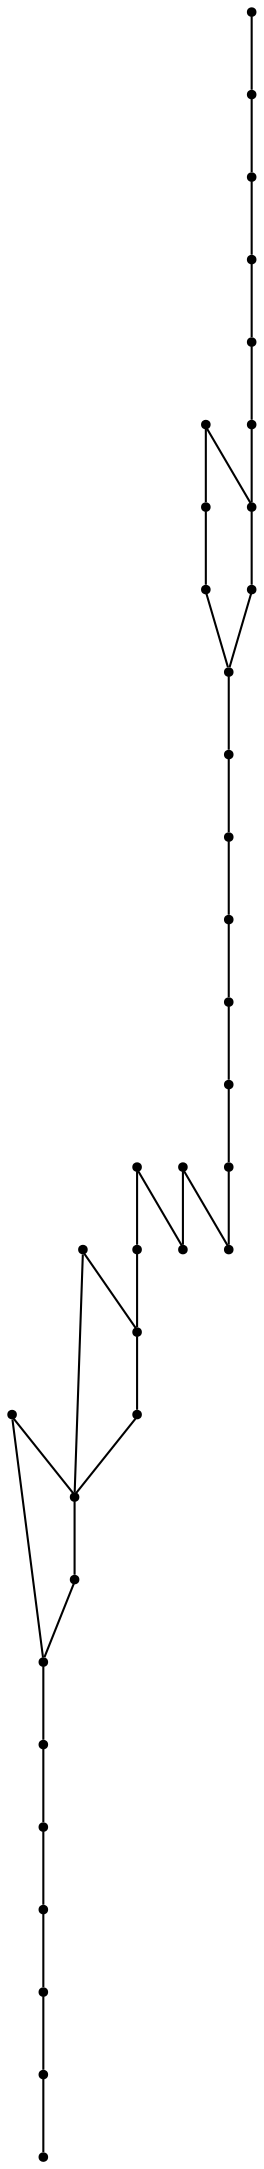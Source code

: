 graph {
  node [shape=point,comment="{\"directed\":false,\"doi\":\"10.4230/LIPIcs.GD.2024.32\",\"figure\":\"9 (2)\"}"]

  v0 [pos="1908.7083268695114,1072.3097003059422"]
  v1 [pos="1953.396589314244,938.2769369646471"]
  v2 [pos="1864.020064424779,938.2769369646471"]
  v3 [pos="1819.3315475968323,1072.3097003059422"]
  v4 [pos="1774.6435395353142,938.2769369646471"]
  v5 [pos="1752.2237293066278,1072.3849796797585"]
  v6 [pos="1707.5354668618957,938.3522163384634"]
  v7 [pos="1707.5354668618957,1072.3849796797585"]
  v8 [pos="1662.847204417163,1072.3849796797585"]
  v9 [pos="1618.1589419724307,938.3522163384634"]
  v10 [pos="1573.4706795276982,1072.3849796797585"]
  v11 [pos="1528.7824170829658,1072.3849796797585"]
  v12 [pos="1528.7068652682528,938.4276228733843"]
  v13 [pos="1484.0939002550188,1072.3849796797585"]
  v14 [pos="1405.8893773809336,938.3522163384634"]
  v15 [pos="1383.5453733501747,1072.3849796797585"]
  v16 [pos="1350.0291129208217,938.3522163384634"]
  v17 [pos="1305.340723284482,1072.3849796797585"]
  v18 [pos="1215.8887737719115,938.4276228733843"]
  v19 [pos="1126.511994499232,1072.460259053575"]
  v20 [pos="1037.1354378118656,938.4276228733843"]
  v21 [pos="992.4471753671331,1072.460259053575"]
  v22 [pos="947.7588493265971,938.4276228733843"]
  v23 [pos="903.0705232860611,1072.460259053575"]
  v24 [pos="813.693871204989,938.4276228733843"]
  v25 [pos="813.693871204989,1072.460259053575"]
  v26 [pos="769.0056087602566,938.4276228733843"]
  v27 [pos="769.0056087602566,1072.460259053575"]
  v28 [pos="724.3172827197205,938.4276228733843"]
  v29 [pos="724.3172827197205,1072.460259053575"]
  v30 [pos="679.6289566791845,1072.460259053575"]
  v31 [pos="634.9406942344522,938.4276228733843"]
  v32 [pos="590.252368193916,1072.460259053575"]
  v33 [pos="545.5640421533801,938.4276228733843"]
  v34 [pos="500.87571611284403,1072.460259053575"]
  v35 [pos="456.1874218702098,938.4276228733843"]

  v0 -- v1 [id="-1",pos="1908.7083268695114,1072.3097003059422 1953.396589314244,938.2769369646471 1953.396589314244,938.2769369646471 1953.396589314244,938.2769369646471"]
  v35 -- v34 [id="-2",pos="456.1874218702098,938.4276228733843 500.87571611284403,1072.460259053575 500.87571611284403,1072.460259053575 500.87571611284403,1072.460259053575"]
  v34 -- v33 [id="-3",pos="500.87571611284403,1072.460259053575 545.5640421533801,938.4276228733843 545.5640421533801,938.4276228733843 545.5640421533801,938.4276228733843"]
  v33 -- v32 [id="-4",pos="545.5640421533801,938.4276228733843 590.252368193916,1072.460259053575 590.252368193916,1072.460259053575 590.252368193916,1072.460259053575"]
  v32 -- v31 [id="-5",pos="590.252368193916,1072.460259053575 634.9406942344522,938.4276228733843 634.9406942344522,938.4276228733843 634.9406942344522,938.4276228733843"]
  v31 -- v30 [id="-6",pos="634.9406942344522,938.4276228733843 679.6289566791845,1072.460259053575 679.6289566791845,1072.460259053575 679.6289566791845,1072.460259053575"]
  v30 -- v28 [id="-7",pos="679.6289566791845,1072.460259053575 724.3172827197205,938.4276228733843 724.3172827197205,938.4276228733843 724.3172827197205,938.4276228733843"]
  v29 -- v26 [id="-8",pos="724.3172827197205,1072.460259053575 769.0056087602566,938.4276228733843 769.0056087602566,938.4276228733843 769.0056087602566,938.4276228733843"]
  v29 -- v28 [id="-9",pos="724.3172827197205,1072.460259053575 724.3172827197205,938.4276228733843 724.3172827197205,938.4276228733843 724.3172827197205,938.4276228733843"]
  v28 -- v27 [id="-10",pos="724.3172827197205,938.4276228733843 769.0056087602566,1072.460259053575 769.0056087602566,1072.460259053575 769.0056087602566,1072.460259053575"]
  v27 -- v24 [id="-11",pos="769.0056087602566,1072.460259053575 813.693871204989,938.4276228733843 813.693871204989,938.4276228733843 813.693871204989,938.4276228733843"]
  v26 -- v25 [id="-12",pos="769.0056087602566,938.4276228733843 813.693871204989,1072.460259053575 813.693871204989,1072.460259053575 813.693871204989,1072.460259053575"]
  v25 -- v24 [id="-13",pos="813.693871204989,1072.460259053575 813.693871204989,938.4276228733843 813.693871204989,938.4276228733843 813.693871204989,938.4276228733843"]
  v24 -- v23 [id="-14",pos="813.693871204989,938.4276228733843 903.0705232860611,1072.460259053575 903.0705232860611,1072.460259053575 903.0705232860611,1072.460259053575"]
  v23 -- v22 [id="-15",pos="903.0705232860611,1072.460259053575 947.7588493265971,938.4276228733843 947.7588493265971,938.4276228733843 947.7588493265971,938.4276228733843"]
  v22 -- v21 [id="-16",pos="947.7588493265971,938.4276228733843 992.4471753671331,1072.460259053575 992.4471753671331,1072.460259053575 992.4471753671331,1072.460259053575"]
  v21 -- v20 [id="-17",pos="992.4471753671331,1072.460259053575 1037.1354378118656,938.4276228733843 1037.1354378118656,938.4276228733843 1037.1354378118656,938.4276228733843"]
  v20 -- v19 [id="-18",pos="1037.1354378118656,938.4276228733843 1126.511994499232,1072.460259053575 1126.511994499232,1072.460259053575 1126.511994499232,1072.460259053575"]
  v19 -- v18 [id="-19",pos="1126.511994499232,1072.460259053575 1215.8887737719115,938.4276228733843 1215.8887737719115,938.4276228733843 1215.8887737719115,938.4276228733843"]
  v18 -- v17 [id="-20",pos="1215.8887737719115,938.4276228733843 1305.340723284482,1072.3849796797585 1305.340723284482,1072.3849796797585 1305.340723284482,1072.3849796797585"]
  v16 -- v15 [id="-21",pos="1350.0291129208217,938.3522163384634 1383.5453733501747,1072.3849796797585 1383.5453733501747,1072.3849796797585 1383.5453733501747,1072.3849796797585"]
  v16 -- v17 [id="-22",pos="1350.0291129208217,938.3522163384634 1305.340723284482,1072.3849796797585 1305.340723284482,1072.3849796797585 1305.340723284482,1072.3849796797585"]
  v14 -- v15 [id="-23",pos="1405.8893773809336,938.3522163384634 1383.5453733501747,1072.3849796797585 1383.5453733501747,1072.3849796797585 1383.5453733501747,1072.3849796797585"]
  v14 -- v13 [id="-24",pos="1405.8893773809336,938.3522163384634 1484.0939002550188,1072.3849796797585 1484.0939002550188,1072.3849796797585 1484.0939002550188,1072.3849796797585"]
  v13 -- v12 [id="-25",pos="1484.0939002550188,1072.3849796797585 1528.7068652682528,938.4276228733843 1528.7068652682528,938.4276228733843 1528.7068652682528,938.4276228733843"]
  v12 -- v10 [id="-26",pos="1528.7068652682528,938.4276228733843 1573.4706795276982,1072.3849796797585 1573.4706795276982,1072.3849796797585 1573.4706795276982,1072.3849796797585"]
  v11 -- v12 [id="-27",pos="1528.7824170829658,1072.3849796797585 1528.7068652682528,938.4276228733843 1528.7068652682528,938.4276228733843 1528.7068652682528,938.4276228733843"]
  v11 -- v9 [id="-28",pos="1528.7824170829658,1072.3849796797585 1618.1589419724307,938.3522163384634 1618.1589419724307,938.3522163384634 1618.1589419724307,938.3522163384634"]
  v10 -- v9 [id="-29",pos="1573.4706795276982,1072.3849796797585 1618.1589419724307,938.3522163384634 1618.1589419724307,938.3522163384634 1618.1589419724307,938.3522163384634"]
  v9 -- v7 [id="-30",pos="1618.1589419724307,938.3522163384634 1707.5354668618957,1072.3849796797585 1707.5354668618957,1072.3849796797585 1707.5354668618957,1072.3849796797585"]
  v8 -- v9 [id="-31",pos="1662.847204417163,1072.3849796797585 1618.1589419724307,938.3522163384634 1618.1589419724307,938.3522163384634 1618.1589419724307,938.3522163384634"]
  v8 -- v6 [id="-32",pos="1662.847204417163,1072.3849796797585 1707.5354668618957,938.3522163384634 1707.5354668618957,938.3522163384634 1707.5354668618957,938.3522163384634"]
  v7 -- v6 [id="-33",pos="1707.5354668618957,1072.3849796797585 1707.5354668618957,938.3522163384634 1707.5354668618957,938.3522163384634 1707.5354668618957,938.3522163384634"]
  v6 -- v5 [id="-34",pos="1707.5354668618957,938.3522163384634 1752.2237293066278,1072.3849796797585 1752.2237293066278,1072.3849796797585 1752.2237293066278,1072.3849796797585"]
  v5 -- v4 [id="-35",pos="1752.2237293066278,1072.3849796797585 1774.6435395353142,938.2769369646471 1774.6435395353142,938.2769369646471 1774.6435395353142,938.2769369646471"]
  v4 -- v3 [id="-36",pos="1774.6435395353142,938.2769369646471 1819.3315475968323,1072.3097003059422 1819.3315475968323,1072.3097003059422 1819.3315475968323,1072.3097003059422"]
  v3 -- v2 [id="-37",pos="1819.3315475968323,1072.3097003059422 1864.020064424779,938.2769369646471 1864.020064424779,938.2769369646471 1864.020064424779,938.2769369646471"]
  v2 -- v0 [id="-38",pos="1864.020064424779,938.2769369646471 1908.7083268695114,1072.3097003059422 1908.7083268695114,1072.3097003059422 1908.7083268695114,1072.3097003059422"]
}